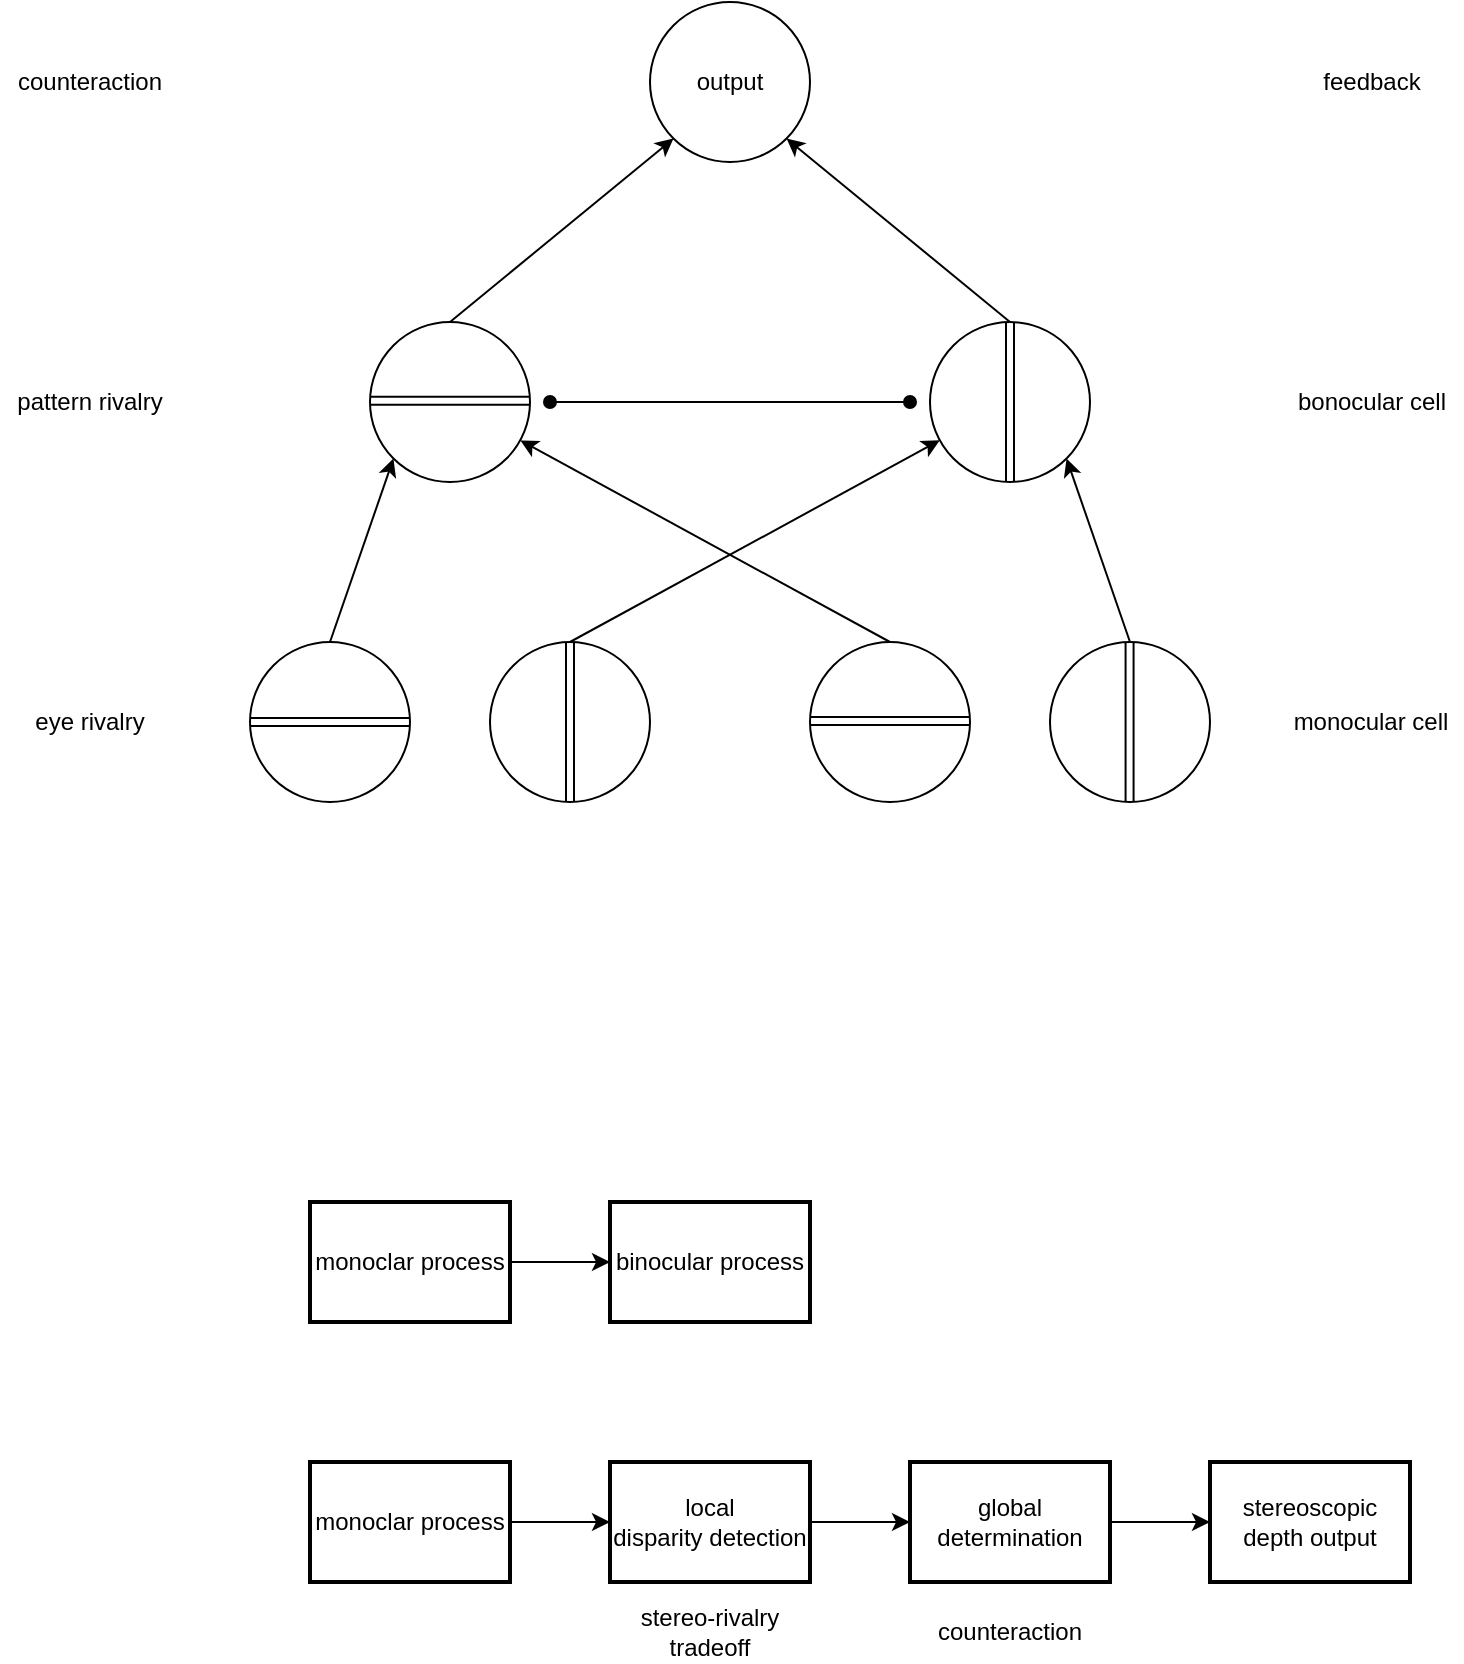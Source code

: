 <mxfile version="22.0.4" type="github">
  <diagram name="ページ1" id="tyaMPbAU48UmF2bHCIHt">
    <mxGraphModel dx="681" dy="441" grid="1" gridSize="10" guides="1" tooltips="1" connect="1" arrows="1" fold="1" page="1" pageScale="1" pageWidth="827" pageHeight="1169" math="0" shadow="0">
      <root>
        <mxCell id="0" />
        <mxCell id="1" parent="0" />
        <mxCell id="7wLoFLkzSzKWh_BDHrXM-1" value="" style="ellipse;whiteSpace=wrap;html=1;aspect=fixed;" vertex="1" parent="1">
          <mxGeometry x="280" y="540" width="80" height="80" as="geometry" />
        </mxCell>
        <mxCell id="7wLoFLkzSzKWh_BDHrXM-3" value="" style="ellipse;whiteSpace=wrap;html=1;aspect=fixed;" vertex="1" parent="1">
          <mxGeometry x="440" y="540" width="80" height="80" as="geometry" />
        </mxCell>
        <mxCell id="7wLoFLkzSzKWh_BDHrXM-4" value="" style="ellipse;whiteSpace=wrap;html=1;aspect=fixed;" vertex="1" parent="1">
          <mxGeometry x="160" y="540" width="80" height="80" as="geometry" />
        </mxCell>
        <mxCell id="7wLoFLkzSzKWh_BDHrXM-5" value="" style="ellipse;whiteSpace=wrap;html=1;aspect=fixed;" vertex="1" parent="1">
          <mxGeometry x="560" y="540" width="80" height="80" as="geometry" />
        </mxCell>
        <mxCell id="7wLoFLkzSzKWh_BDHrXM-10" value="" style="shape=link;html=1;rounded=0;entryX=1;entryY=0.5;entryDx=0;entryDy=0;" edge="1" parent="1" target="7wLoFLkzSzKWh_BDHrXM-4">
          <mxGeometry width="100" relative="1" as="geometry">
            <mxPoint x="160" y="580" as="sourcePoint" />
            <mxPoint x="230" y="580" as="targetPoint" />
          </mxGeometry>
        </mxCell>
        <mxCell id="7wLoFLkzSzKWh_BDHrXM-11" value="" style="shape=link;html=1;rounded=0;entryX=1;entryY=0.5;entryDx=0;entryDy=0;" edge="1" parent="1">
          <mxGeometry width="100" relative="1" as="geometry">
            <mxPoint x="440" y="579.5" as="sourcePoint" />
            <mxPoint x="520" y="579.5" as="targetPoint" />
          </mxGeometry>
        </mxCell>
        <mxCell id="7wLoFLkzSzKWh_BDHrXM-12" value="" style="shape=link;html=1;rounded=0;entryX=0.5;entryY=1;entryDx=0;entryDy=0;" edge="1" parent="1" target="7wLoFLkzSzKWh_BDHrXM-1">
          <mxGeometry width="100" relative="1" as="geometry">
            <mxPoint x="320" y="540" as="sourcePoint" />
            <mxPoint x="319.5" y="610.5" as="targetPoint" />
          </mxGeometry>
        </mxCell>
        <mxCell id="7wLoFLkzSzKWh_BDHrXM-13" value="" style="shape=link;html=1;rounded=0;entryX=0.5;entryY=1;entryDx=0;entryDy=0;" edge="1" parent="1">
          <mxGeometry width="100" relative="1" as="geometry">
            <mxPoint x="599.79" y="540" as="sourcePoint" />
            <mxPoint x="599.79" y="620" as="targetPoint" />
          </mxGeometry>
        </mxCell>
        <mxCell id="7wLoFLkzSzKWh_BDHrXM-15" value="" style="endArrow=classic;html=1;rounded=0;" edge="1" parent="1" target="7wLoFLkzSzKWh_BDHrXM-19">
          <mxGeometry width="50" height="50" relative="1" as="geometry">
            <mxPoint x="320" y="540" as="sourcePoint" />
            <mxPoint x="480" y="380" as="targetPoint" />
          </mxGeometry>
        </mxCell>
        <mxCell id="7wLoFLkzSzKWh_BDHrXM-17" value="" style="ellipse;whiteSpace=wrap;html=1;aspect=fixed;" vertex="1" parent="1">
          <mxGeometry x="220" y="380" width="80" height="80" as="geometry" />
        </mxCell>
        <mxCell id="7wLoFLkzSzKWh_BDHrXM-18" value="" style="shape=link;html=1;rounded=0;entryX=1;entryY=0.5;entryDx=0;entryDy=0;" edge="1" parent="1">
          <mxGeometry width="100" relative="1" as="geometry">
            <mxPoint x="220" y="419.37" as="sourcePoint" />
            <mxPoint x="300" y="419.37" as="targetPoint" />
          </mxGeometry>
        </mxCell>
        <mxCell id="7wLoFLkzSzKWh_BDHrXM-19" value="" style="ellipse;whiteSpace=wrap;html=1;aspect=fixed;" vertex="1" parent="1">
          <mxGeometry x="500" y="380" width="80" height="80" as="geometry" />
        </mxCell>
        <mxCell id="7wLoFLkzSzKWh_BDHrXM-20" value="" style="shape=link;html=1;rounded=0;entryX=0.5;entryY=1;entryDx=0;entryDy=0;" edge="1" parent="1" target="7wLoFLkzSzKWh_BDHrXM-19">
          <mxGeometry width="100" relative="1" as="geometry">
            <mxPoint x="540" y="380" as="sourcePoint" />
            <mxPoint x="539.5" y="450.5" as="targetPoint" />
          </mxGeometry>
        </mxCell>
        <mxCell id="7wLoFLkzSzKWh_BDHrXM-21" value="" style="endArrow=classic;html=1;rounded=0;exitX=0.5;exitY=0;exitDx=0;exitDy=0;" edge="1" parent="1" source="7wLoFLkzSzKWh_BDHrXM-3" target="7wLoFLkzSzKWh_BDHrXM-17">
          <mxGeometry width="50" height="50" relative="1" as="geometry">
            <mxPoint x="330" y="550" as="sourcePoint" />
            <mxPoint x="520" y="377" as="targetPoint" />
          </mxGeometry>
        </mxCell>
        <mxCell id="7wLoFLkzSzKWh_BDHrXM-22" value="" style="endArrow=classic;html=1;rounded=0;exitX=0.5;exitY=0;exitDx=0;exitDy=0;entryX=0;entryY=1;entryDx=0;entryDy=0;" edge="1" parent="1" source="7wLoFLkzSzKWh_BDHrXM-4" target="7wLoFLkzSzKWh_BDHrXM-17">
          <mxGeometry width="50" height="50" relative="1" as="geometry">
            <mxPoint x="450" y="553" as="sourcePoint" />
            <mxPoint x="260" y="380" as="targetPoint" />
          </mxGeometry>
        </mxCell>
        <mxCell id="7wLoFLkzSzKWh_BDHrXM-23" value="" style="endArrow=classic;html=1;rounded=0;entryX=1;entryY=1;entryDx=0;entryDy=0;" edge="1" parent="1" target="7wLoFLkzSzKWh_BDHrXM-19">
          <mxGeometry width="50" height="50" relative="1" as="geometry">
            <mxPoint x="600" y="540" as="sourcePoint" />
            <mxPoint x="310" y="387" as="targetPoint" />
          </mxGeometry>
        </mxCell>
        <mxCell id="7wLoFLkzSzKWh_BDHrXM-24" value="" style="endArrow=classic;html=1;rounded=0;exitX=0.5;exitY=0;exitDx=0;exitDy=0;entryX=0;entryY=1;entryDx=0;entryDy=0;" edge="1" parent="1" source="7wLoFLkzSzKWh_BDHrXM-17" target="7wLoFLkzSzKWh_BDHrXM-25">
          <mxGeometry width="50" height="50" relative="1" as="geometry">
            <mxPoint x="260" y="360" as="sourcePoint" />
            <mxPoint x="340" y="220" as="targetPoint" />
          </mxGeometry>
        </mxCell>
        <mxCell id="7wLoFLkzSzKWh_BDHrXM-25" value="output" style="ellipse;whiteSpace=wrap;html=1;aspect=fixed;" vertex="1" parent="1">
          <mxGeometry x="360" y="220" width="80" height="80" as="geometry" />
        </mxCell>
        <mxCell id="7wLoFLkzSzKWh_BDHrXM-26" value="" style="endArrow=classic;html=1;rounded=0;exitX=0.5;exitY=0;exitDx=0;exitDy=0;entryX=1;entryY=1;entryDx=0;entryDy=0;" edge="1" parent="1" source="7wLoFLkzSzKWh_BDHrXM-19" target="7wLoFLkzSzKWh_BDHrXM-25">
          <mxGeometry width="50" height="50" relative="1" as="geometry">
            <mxPoint x="320" y="402" as="sourcePoint" />
            <mxPoint x="432" y="310" as="targetPoint" />
          </mxGeometry>
        </mxCell>
        <mxCell id="7wLoFLkzSzKWh_BDHrXM-27" value="eye rivalry" style="text;strokeColor=none;align=center;fillColor=none;html=1;verticalAlign=middle;whiteSpace=wrap;rounded=0;" vertex="1" parent="1">
          <mxGeometry x="50" y="565" width="60" height="30" as="geometry" />
        </mxCell>
        <mxCell id="7wLoFLkzSzKWh_BDHrXM-28" value="pattern rivalry" style="text;strokeColor=none;align=center;fillColor=none;html=1;verticalAlign=middle;whiteSpace=wrap;rounded=0;" vertex="1" parent="1">
          <mxGeometry x="35" y="405" width="90" height="30" as="geometry" />
        </mxCell>
        <mxCell id="7wLoFLkzSzKWh_BDHrXM-29" value="counteraction" style="text;strokeColor=none;align=center;fillColor=none;html=1;verticalAlign=middle;whiteSpace=wrap;rounded=0;" vertex="1" parent="1">
          <mxGeometry x="35" y="245" width="90" height="30" as="geometry" />
        </mxCell>
        <mxCell id="7wLoFLkzSzKWh_BDHrXM-30" value="monocular cell" style="text;strokeColor=none;align=center;fillColor=none;html=1;verticalAlign=middle;whiteSpace=wrap;rounded=0;" vertex="1" parent="1">
          <mxGeometry x="676" y="565" width="89" height="30" as="geometry" />
        </mxCell>
        <mxCell id="7wLoFLkzSzKWh_BDHrXM-31" value="bonocular cell" style="text;strokeColor=none;align=center;fillColor=none;html=1;verticalAlign=middle;whiteSpace=wrap;rounded=0;" vertex="1" parent="1">
          <mxGeometry x="676" y="405" width="90" height="30" as="geometry" />
        </mxCell>
        <mxCell id="7wLoFLkzSzKWh_BDHrXM-32" value="feedback" style="text;strokeColor=none;align=center;fillColor=none;html=1;verticalAlign=middle;whiteSpace=wrap;rounded=0;" vertex="1" parent="1">
          <mxGeometry x="676" y="245" width="90" height="30" as="geometry" />
        </mxCell>
        <mxCell id="7wLoFLkzSzKWh_BDHrXM-36" style="edgeStyle=orthogonalEdgeStyle;rounded=0;orthogonalLoop=1;jettySize=auto;html=1;exitX=1;exitY=0.5;exitDx=0;exitDy=0;" edge="1" parent="1" source="7wLoFLkzSzKWh_BDHrXM-34">
          <mxGeometry relative="1" as="geometry">
            <mxPoint x="340" y="850" as="targetPoint" />
          </mxGeometry>
        </mxCell>
        <mxCell id="7wLoFLkzSzKWh_BDHrXM-34" value="monoclar process" style="text;strokeColor=default;align=center;fillColor=default;html=1;verticalAlign=middle;whiteSpace=wrap;rounded=0;strokeWidth=2;" vertex="1" parent="1">
          <mxGeometry x="190" y="820" width="100" height="60" as="geometry" />
        </mxCell>
        <mxCell id="7wLoFLkzSzKWh_BDHrXM-37" value="binocular process" style="text;strokeColor=default;align=center;fillColor=default;html=1;verticalAlign=middle;whiteSpace=wrap;rounded=0;strokeWidth=2;" vertex="1" parent="1">
          <mxGeometry x="340" y="820" width="100" height="60" as="geometry" />
        </mxCell>
        <mxCell id="7wLoFLkzSzKWh_BDHrXM-44" style="edgeStyle=orthogonalEdgeStyle;rounded=0;orthogonalLoop=1;jettySize=auto;html=1;exitX=1;exitY=0.5;exitDx=0;exitDy=0;entryX=0;entryY=0.5;entryDx=0;entryDy=0;" edge="1" parent="1" source="7wLoFLkzSzKWh_BDHrXM-38" target="7wLoFLkzSzKWh_BDHrXM-39">
          <mxGeometry relative="1" as="geometry" />
        </mxCell>
        <mxCell id="7wLoFLkzSzKWh_BDHrXM-38" value="local&lt;br&gt;disparity detection" style="text;strokeColor=default;align=center;fillColor=default;html=1;verticalAlign=middle;whiteSpace=wrap;rounded=0;strokeWidth=2;" vertex="1" parent="1">
          <mxGeometry x="340" y="950" width="100" height="60" as="geometry" />
        </mxCell>
        <mxCell id="7wLoFLkzSzKWh_BDHrXM-45" style="edgeStyle=orthogonalEdgeStyle;rounded=0;orthogonalLoop=1;jettySize=auto;html=1;exitX=1;exitY=0.5;exitDx=0;exitDy=0;entryX=0;entryY=0.5;entryDx=0;entryDy=0;" edge="1" parent="1" source="7wLoFLkzSzKWh_BDHrXM-39" target="7wLoFLkzSzKWh_BDHrXM-40">
          <mxGeometry relative="1" as="geometry" />
        </mxCell>
        <mxCell id="7wLoFLkzSzKWh_BDHrXM-39" value="global determination" style="text;strokeColor=default;align=center;fillColor=default;html=1;verticalAlign=middle;whiteSpace=wrap;rounded=0;strokeWidth=2;" vertex="1" parent="1">
          <mxGeometry x="490" y="950" width="100" height="60" as="geometry" />
        </mxCell>
        <mxCell id="7wLoFLkzSzKWh_BDHrXM-40" value="stereoscopic depth output" style="text;strokeColor=default;align=center;fillColor=default;html=1;verticalAlign=middle;whiteSpace=wrap;rounded=0;strokeWidth=2;" vertex="1" parent="1">
          <mxGeometry x="640" y="950" width="100" height="60" as="geometry" />
        </mxCell>
        <mxCell id="7wLoFLkzSzKWh_BDHrXM-46" style="edgeStyle=orthogonalEdgeStyle;rounded=0;orthogonalLoop=1;jettySize=auto;html=1;exitX=1;exitY=0.5;exitDx=0;exitDy=0;entryX=0;entryY=0.5;entryDx=0;entryDy=0;" edge="1" parent="1" source="7wLoFLkzSzKWh_BDHrXM-41" target="7wLoFLkzSzKWh_BDHrXM-38">
          <mxGeometry relative="1" as="geometry" />
        </mxCell>
        <mxCell id="7wLoFLkzSzKWh_BDHrXM-41" value="monoclar process" style="text;strokeColor=default;align=center;fillColor=default;html=1;verticalAlign=middle;whiteSpace=wrap;rounded=0;strokeWidth=2;" vertex="1" parent="1">
          <mxGeometry x="190" y="950" width="100" height="60" as="geometry" />
        </mxCell>
        <mxCell id="7wLoFLkzSzKWh_BDHrXM-43" value="" style="endArrow=oval;html=1;edgeStyle=orthogonalEdgeStyle;curved=1;startArrow=oval;startFill=1;endFill=1;" edge="1" parent="1">
          <mxGeometry width="50" height="50" relative="1" as="geometry">
            <mxPoint x="310" y="420" as="sourcePoint" />
            <mxPoint x="490" y="420" as="targetPoint" />
          </mxGeometry>
        </mxCell>
        <mxCell id="7wLoFLkzSzKWh_BDHrXM-47" value="stereo-rivalry tradeoff" style="text;strokeColor=none;align=center;fillColor=none;html=1;verticalAlign=middle;whiteSpace=wrap;rounded=0;" vertex="1" parent="1">
          <mxGeometry x="345" y="1020" width="90" height="30" as="geometry" />
        </mxCell>
        <mxCell id="7wLoFLkzSzKWh_BDHrXM-48" value="counteraction" style="text;strokeColor=none;align=center;fillColor=none;html=1;verticalAlign=middle;whiteSpace=wrap;rounded=0;" vertex="1" parent="1">
          <mxGeometry x="495" y="1020" width="90" height="30" as="geometry" />
        </mxCell>
      </root>
    </mxGraphModel>
  </diagram>
</mxfile>
